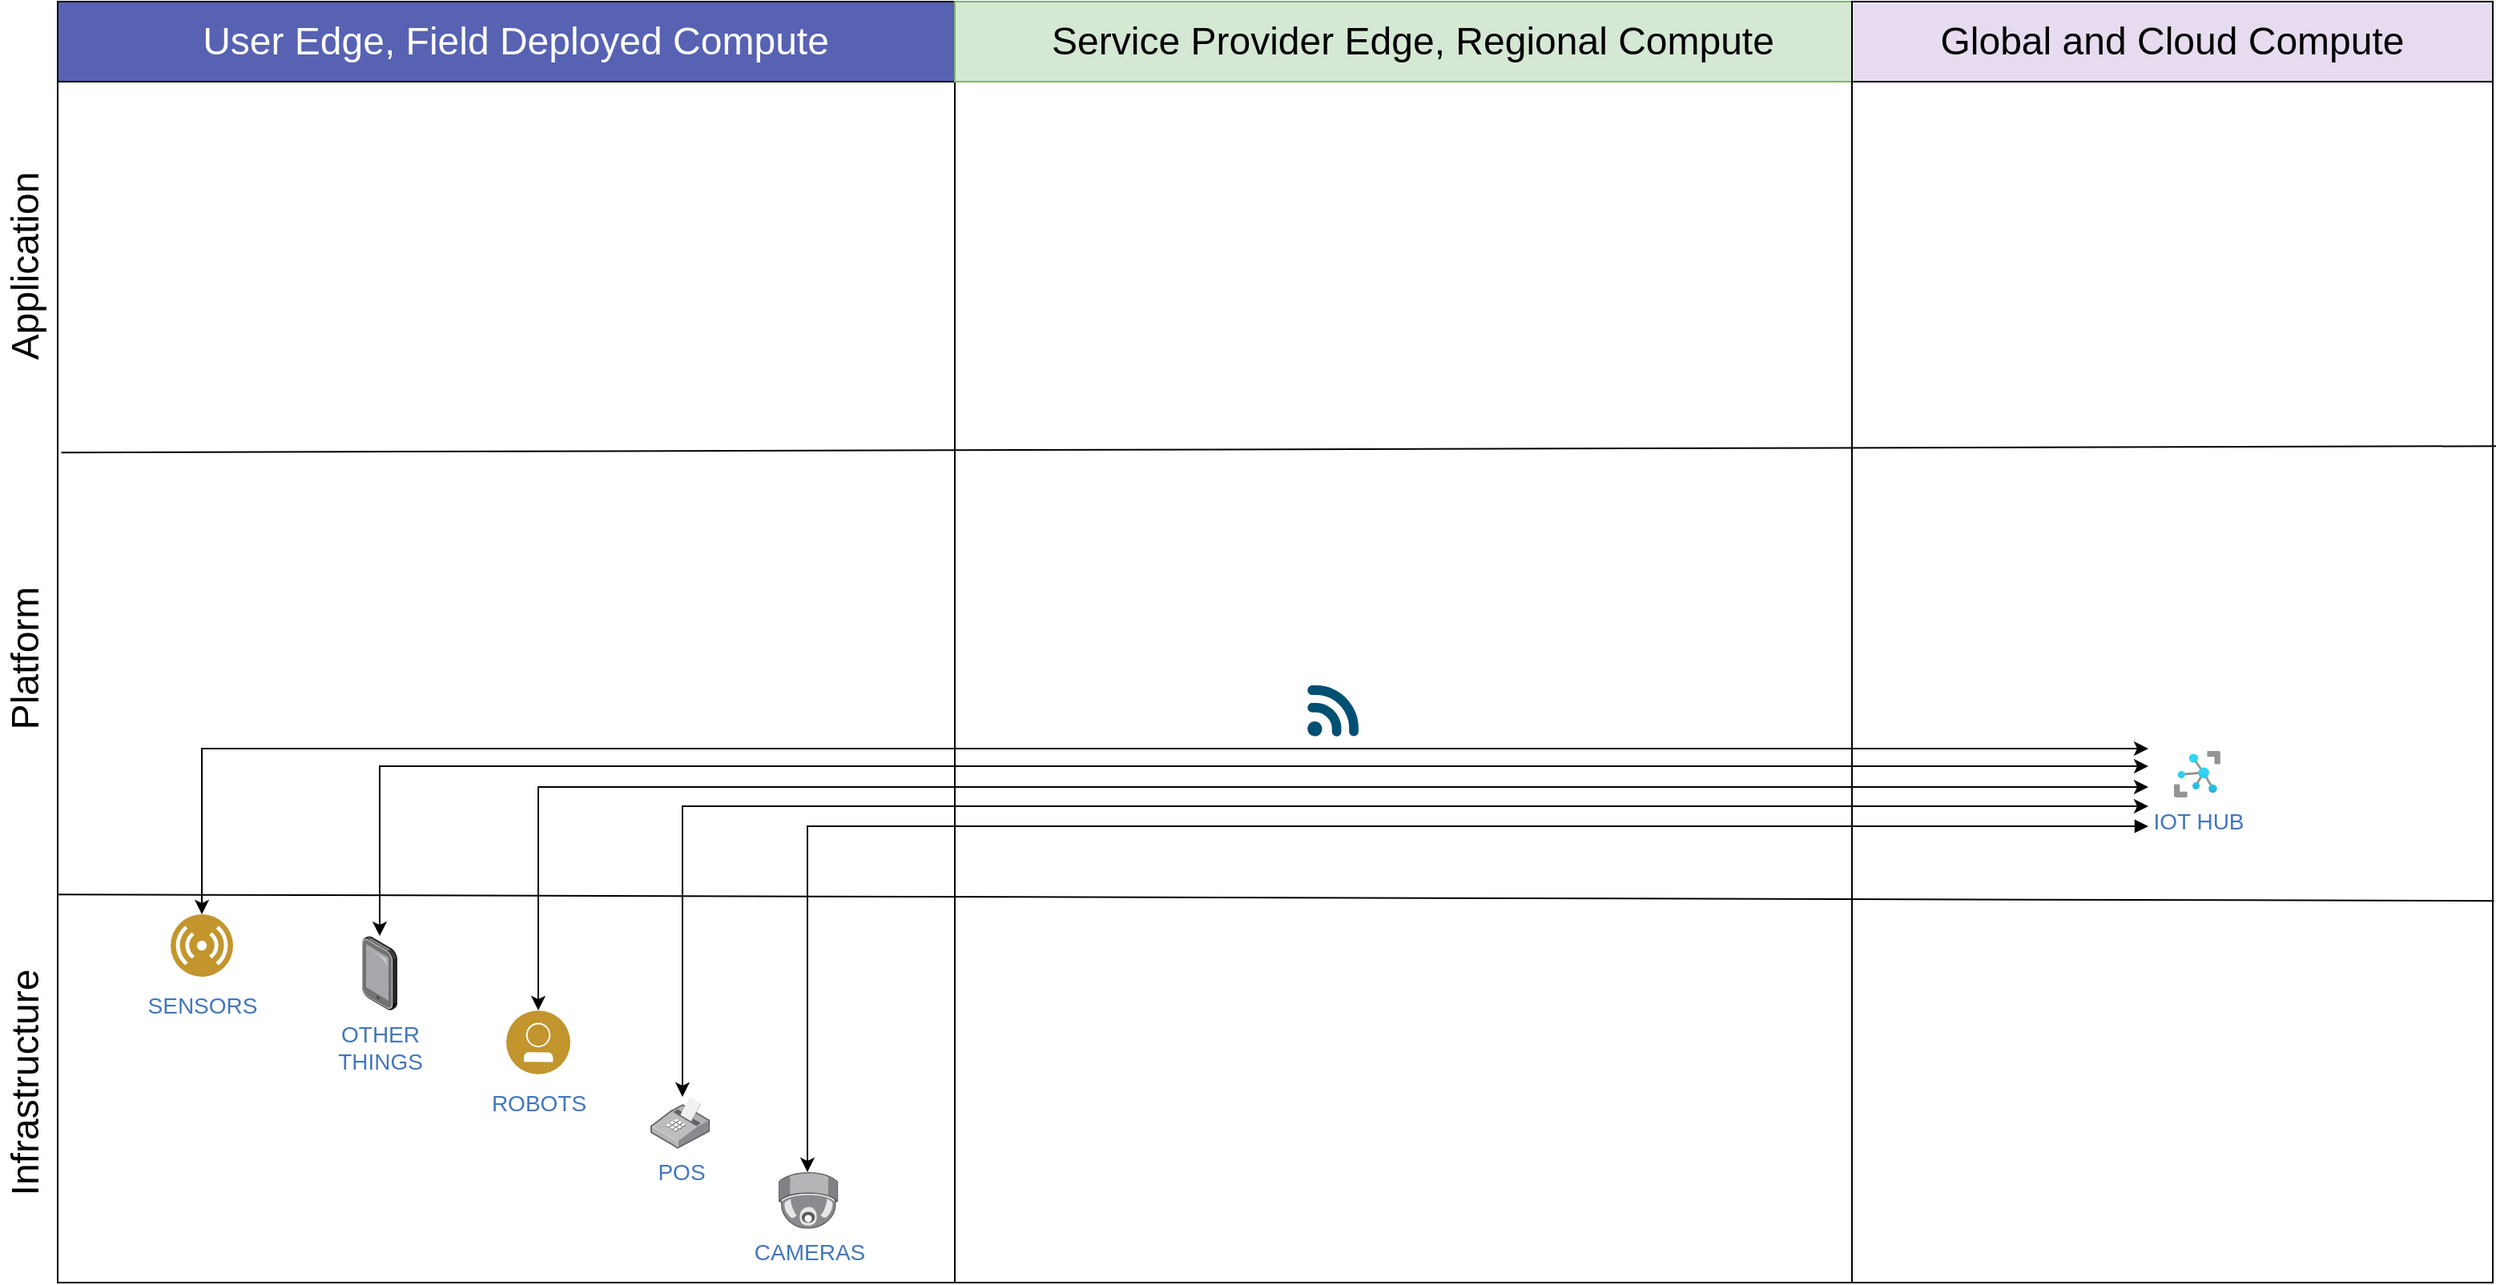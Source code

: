 <mxfile version="21.6.8" type="device">
  <diagram id="u-Bgehv5GdRI6xBluCmY" name="Page-1">
    <mxGraphModel dx="1114" dy="806" grid="1" gridSize="10" guides="1" tooltips="1" connect="1" arrows="1" fold="1" page="1" pageScale="1" pageWidth="1600" pageHeight="900" math="0" shadow="0">
      <root>
        <mxCell id="0" />
        <mxCell id="1" parent="0" />
        <mxCell id="NKZoFBCDpuy2na6IxqbC-1" value="" style="rounded=0;whiteSpace=wrap;html=1;" parent="1" vertex="1">
          <mxGeometry x="40" y="40" width="560" height="800" as="geometry" />
        </mxCell>
        <mxCell id="NKZoFBCDpuy2na6IxqbC-2" value="" style="rounded=0;whiteSpace=wrap;html=1;" parent="1" vertex="1">
          <mxGeometry x="600" y="40" width="560" height="800" as="geometry" />
        </mxCell>
        <mxCell id="NKZoFBCDpuy2na6IxqbC-3" value="" style="rounded=0;whiteSpace=wrap;html=1;" parent="1" vertex="1">
          <mxGeometry x="1160" y="40" width="400" height="800" as="geometry" />
        </mxCell>
        <mxCell id="NKZoFBCDpuy2na6IxqbC-17" value="" style="group" parent="1" vertex="1" connectable="0">
          <mxGeometry x="40" y="40" width="560" height="50" as="geometry" />
        </mxCell>
        <mxCell id="NKZoFBCDpuy2na6IxqbC-15" value="" style="rounded=0;whiteSpace=wrap;html=1;fillColor=#5762b3;" parent="NKZoFBCDpuy2na6IxqbC-17" vertex="1">
          <mxGeometry width="560" height="50" as="geometry" />
        </mxCell>
        <mxCell id="NKZoFBCDpuy2na6IxqbC-16" value="&lt;font color=&quot;#ffffff&quot; style=&quot;font-size: 24px;&quot;&gt;User Edge, Field Deployed Compute&lt;/font&gt;" style="text;strokeColor=none;align=center;fillColor=none;html=1;verticalAlign=middle;whiteSpace=wrap;rounded=0;" parent="NKZoFBCDpuy2na6IxqbC-17" vertex="1">
          <mxGeometry x="21.538" y="10" width="527.692" height="30" as="geometry" />
        </mxCell>
        <mxCell id="NKZoFBCDpuy2na6IxqbC-20" value="" style="group;fillColor=none;" parent="1" vertex="1" connectable="0">
          <mxGeometry x="600" y="40" width="560" height="50" as="geometry" />
        </mxCell>
        <mxCell id="NKZoFBCDpuy2na6IxqbC-18" value="" style="rounded=0;whiteSpace=wrap;html=1;fillColor=#d5e8d4;strokeColor=#82b366;" parent="NKZoFBCDpuy2na6IxqbC-20" vertex="1">
          <mxGeometry width="560" height="50" as="geometry" />
        </mxCell>
        <mxCell id="NKZoFBCDpuy2na6IxqbC-19" value="&lt;font style=&quot;font-size: 24px;&quot;&gt;Service Provider Edge, Regional Compute&lt;/font&gt;" style="text;strokeColor=none;align=center;fillColor=#d5e8d4;html=1;verticalAlign=middle;whiteSpace=wrap;rounded=0;" parent="NKZoFBCDpuy2na6IxqbC-20" vertex="1">
          <mxGeometry x="21.538" y="10" width="527.692" height="30" as="geometry" />
        </mxCell>
        <mxCell id="NKZoFBCDpuy2na6IxqbC-23" value="" style="group" parent="1" vertex="1" connectable="0">
          <mxGeometry x="1160" y="40" width="400" height="50" as="geometry" />
        </mxCell>
        <mxCell id="NKZoFBCDpuy2na6IxqbC-21" value="" style="rounded=0;whiteSpace=wrap;html=1;fillColor=#E7DBF0;" parent="NKZoFBCDpuy2na6IxqbC-23" vertex="1">
          <mxGeometry width="400" height="50" as="geometry" />
        </mxCell>
        <mxCell id="NKZoFBCDpuy2na6IxqbC-22" value="&lt;font style=&quot;font-size: 24px;&quot;&gt;Global and Cloud Compute&lt;/font&gt;" style="text;strokeColor=none;align=center;fillColor=none;html=1;verticalAlign=middle;whiteSpace=wrap;rounded=0;" parent="NKZoFBCDpuy2na6IxqbC-23" vertex="1">
          <mxGeometry x="50" y="10" width="300" height="30" as="geometry" />
        </mxCell>
        <mxCell id="rkRexL7u3ubiK1zSjF01-2" value="" style="endArrow=none;html=1;rounded=0;exitX=0.001;exitY=0.697;exitDx=0;exitDy=0;exitPerimeter=0;entryX=1.002;entryY=0.702;entryDx=0;entryDy=0;entryPerimeter=0;" parent="1" source="NKZoFBCDpuy2na6IxqbC-1" target="NKZoFBCDpuy2na6IxqbC-3" edge="1">
          <mxGeometry width="50" height="50" relative="1" as="geometry">
            <mxPoint x="780" y="380" as="sourcePoint" />
            <mxPoint x="830" y="330" as="targetPoint" />
          </mxGeometry>
        </mxCell>
        <mxCell id="rkRexL7u3ubiK1zSjF01-3" value="" style="endArrow=none;html=1;rounded=0;exitX=0.004;exitY=0.352;exitDx=0;exitDy=0;exitPerimeter=0;entryX=1.005;entryY=0.347;entryDx=0;entryDy=0;entryPerimeter=0;" parent="1" source="NKZoFBCDpuy2na6IxqbC-1" target="NKZoFBCDpuy2na6IxqbC-3" edge="1">
          <mxGeometry width="50" height="50" relative="1" as="geometry">
            <mxPoint x="810" y="370" as="sourcePoint" />
            <mxPoint x="860" y="320" as="targetPoint" />
          </mxGeometry>
        </mxCell>
        <mxCell id="rkRexL7u3ubiK1zSjF01-4" value="&lt;font style=&quot;font-size: 24px;&quot;&gt;Infrastructure&lt;/font&gt;" style="text;strokeColor=none;align=center;fillColor=none;html=1;verticalAlign=middle;whiteSpace=wrap;rounded=0;rotation=-90;" parent="1" vertex="1">
          <mxGeometry x="-60" y="700" width="160" height="30" as="geometry" />
        </mxCell>
        <mxCell id="rkRexL7u3ubiK1zSjF01-5" value="&lt;font style=&quot;font-size: 24px;&quot;&gt;Platform&lt;/font&gt;" style="text;strokeColor=none;align=center;fillColor=none;html=1;verticalAlign=middle;whiteSpace=wrap;rounded=0;rotation=-90;" parent="1" vertex="1">
          <mxGeometry x="-45" y="435" width="130" height="30" as="geometry" />
        </mxCell>
        <mxCell id="rkRexL7u3ubiK1zSjF01-6" value="&lt;font style=&quot;font-size: 24px;&quot;&gt;Application&lt;/font&gt;" style="text;strokeColor=none;align=center;fillColor=none;html=1;verticalAlign=middle;whiteSpace=wrap;rounded=0;rotation=-90;" parent="1" vertex="1">
          <mxGeometry x="-60" y="190" width="160" height="30" as="geometry" />
        </mxCell>
        <mxCell id="dV2BF6gwbEOyX98F7W6L-15" style="edgeStyle=elbowEdgeStyle;rounded=0;orthogonalLoop=1;jettySize=auto;html=1;startArrow=classic;startFill=1;" parent="1" source="dV2BF6gwbEOyX98F7W6L-2" edge="1">
          <mxGeometry relative="1" as="geometry">
            <mxPoint x="430.0" y="838.0" as="sourcePoint" />
            <mxPoint x="1345" y="542.5" as="targetPoint" />
            <Array as="points">
              <mxPoint x="430" y="705" />
            </Array>
          </mxGeometry>
        </mxCell>
        <mxCell id="dV2BF6gwbEOyX98F7W6L-2" value="&lt;font style=&quot;font-size: 14px;&quot; color=&quot;#4277bb&quot;&gt;POS&lt;/font&gt;" style="points=[];aspect=fixed;html=1;align=center;shadow=0;dashed=0;image;image=img/lib/allied_telesis/computer_and_terminals/POS_Printer.svg;fontSize=14;" parent="1" vertex="1">
          <mxGeometry x="410" y="724" width="37.2" height="32.4" as="geometry" />
        </mxCell>
        <mxCell id="dV2BF6gwbEOyX98F7W6L-17" style="edgeStyle=elbowEdgeStyle;rounded=0;orthogonalLoop=1;jettySize=auto;html=1;startArrow=classic;startFill=1;" parent="1" source="dV2BF6gwbEOyX98F7W6L-4" edge="1">
          <mxGeometry relative="1" as="geometry">
            <mxPoint x="241" y="730.56" as="sourcePoint" />
            <mxPoint x="1345" y="517.5" as="targetPoint" />
            <Array as="points">
              <mxPoint x="241" y="650" />
            </Array>
          </mxGeometry>
        </mxCell>
        <mxCell id="dV2BF6gwbEOyX98F7W6L-4" value="&lt;font style=&quot;font-size: 14px;&quot;&gt;OTHER&lt;br style=&quot;font-size: 14px;&quot;&gt;THINGS&lt;/font&gt;" style="points=[];aspect=fixed;html=1;align=center;shadow=0;dashed=0;image;image=img/lib/allied_telesis/computer_and_terminals/Tablet.svg;fontColor=#4277BB;fontSize=14;" parent="1" vertex="1">
          <mxGeometry x="230" y="623.56" width="22" height="46.44" as="geometry" />
        </mxCell>
        <mxCell id="dV2BF6gwbEOyX98F7W6L-6" value="&lt;font style=&quot;font-size: 14px;&quot;&gt;CAMERAS&lt;/font&gt;" style="points=[];aspect=fixed;html=1;align=center;shadow=0;dashed=0;image;image=img/lib/allied_telesis/security/Surveillance_Camera_Ceiling.svg;fontColor=#4277BB;fontSize=14;" parent="1" vertex="1">
          <mxGeometry x="490" y="771" width="37.2" height="35.4" as="geometry" />
        </mxCell>
        <mxCell id="dV2BF6gwbEOyX98F7W6L-18" style="edgeStyle=elbowEdgeStyle;rounded=0;orthogonalLoop=1;jettySize=auto;html=1;startArrow=classic;startFill=1;" parent="1" source="dV2BF6gwbEOyX98F7W6L-9" edge="1">
          <mxGeometry relative="1" as="geometry">
            <mxPoint x="130.0" y="714.0" as="sourcePoint" />
            <mxPoint x="1345" y="506.5" as="targetPoint" />
            <Array as="points">
              <mxPoint x="130" y="609" />
            </Array>
          </mxGeometry>
        </mxCell>
        <mxCell id="dV2BF6gwbEOyX98F7W6L-9" value="&lt;span style=&quot;font-size: 14px;&quot;&gt;SENSORS&lt;br style=&quot;font-size: 14px;&quot;&gt;&lt;/span&gt;" style="aspect=fixed;perimeter=ellipsePerimeter;html=1;align=center;shadow=0;dashed=0;fontColor=#4277BB;labelBackgroundColor=#ffffff;fontSize=14;spacingTop=3;image;image=img/lib/ibm/users/sensor.svg;" parent="1" vertex="1">
          <mxGeometry x="110" y="610" width="40" height="39" as="geometry" />
        </mxCell>
        <mxCell id="dV2BF6gwbEOyX98F7W6L-16" style="edgeStyle=elbowEdgeStyle;rounded=0;orthogonalLoop=1;jettySize=auto;html=1;startArrow=classic;startFill=1;" parent="1" source="dV2BF6gwbEOyX98F7W6L-11" edge="1">
          <mxGeometry relative="1" as="geometry">
            <mxPoint x="340.0" y="782.0" as="sourcePoint" />
            <mxPoint x="1345" y="530.5" as="targetPoint" />
            <Array as="points">
              <mxPoint x="340" y="683" />
            </Array>
          </mxGeometry>
        </mxCell>
        <mxCell id="dV2BF6gwbEOyX98F7W6L-11" value="&lt;font style=&quot;font-size: 14px;&quot;&gt;ROBOTS&lt;/font&gt;" style="aspect=fixed;perimeter=ellipsePerimeter;html=1;align=center;shadow=0;dashed=0;fontColor=#4277BB;labelBackgroundColor=#ffffff;fontSize=14;spacingTop=3;image;image=img/lib/ibm/users/user.svg;strokeColor=#4277BB;strokeWidth=2;" parent="1" vertex="1">
          <mxGeometry x="320" y="670" width="40" height="40" as="geometry" />
        </mxCell>
        <mxCell id="dV2BF6gwbEOyX98F7W6L-14" value="" style="edgeStyle=elbowEdgeStyle;rounded=0;orthogonalLoop=1;jettySize=auto;html=1;startArrow=block;startFill=1;" parent="1" edge="1">
          <mxGeometry relative="1" as="geometry">
            <mxPoint x="1345" y="555" as="sourcePoint" />
            <mxPoint x="508" y="771" as="targetPoint" />
            <Array as="points">
              <mxPoint x="508" y="630" />
            </Array>
          </mxGeometry>
        </mxCell>
        <mxCell id="dV2BF6gwbEOyX98F7W6L-12" value="&lt;font color=&quot;#4277bb&quot;&gt;IOT HUB&lt;/font&gt;" style="image;aspect=fixed;html=1;points=[];align=center;fontSize=14;image=img/lib/azure2/iot/IoT_Hub.svg;" parent="1" vertex="1">
          <mxGeometry x="1361" y="508" width="29" height="29" as="geometry" />
        </mxCell>
        <mxCell id="dV2BF6gwbEOyX98F7W6L-19" value="" style="points=[[0.005,0.09,0],[0.08,0,0],[0.76,0.25,0],[1,0.92,0],[0.91,0.995,0],[0.57,0.995,0],[0.045,0.955,0],[0.005,0.43,0]];verticalLabelPosition=bottom;sketch=0;html=1;verticalAlign=top;aspect=fixed;align=center;pointerEvents=1;shape=mxgraph.cisco19.3g_4g_indicator;fillColor=#005073;strokeColor=none;" parent="1" vertex="1">
          <mxGeometry x="820" y="467" width="32" height="32" as="geometry" />
        </mxCell>
      </root>
    </mxGraphModel>
  </diagram>
</mxfile>
